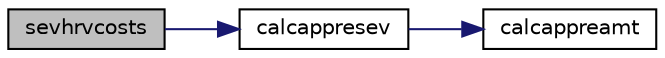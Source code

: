digraph "sevhrvcosts"
{
  edge [fontname="Helvetica",fontsize="10",labelfontname="Helvetica",labelfontsize="10"];
  node [fontname="Helvetica",fontsize="10",shape=record];
  rankdir="LR";
  Node1 [label="sevhrvcosts",height=0.2,width=0.4,color="black", fillcolor="grey75", style="filled", fontcolor="black"];
  Node1 -> Node2 [color="midnightblue",fontsize="10",style="solid",fontname="Helvetica"];
  Node2 [label="calcappresev",height=0.2,width=0.4,color="black", fillcolor="white", style="filled",URL="$eccalc_8f.html#af5697d7a97c2a655cf5c95836147f012"];
  Node2 -> Node3 [color="midnightblue",fontsize="10",style="solid",fontname="Helvetica"];
  Node3 [label="calcappreamt",height=0.2,width=0.4,color="black", fillcolor="white", style="filled",URL="$eccalc_8f.html#a471c758c1b2b5fc0a3889880f080dec2"];
}
